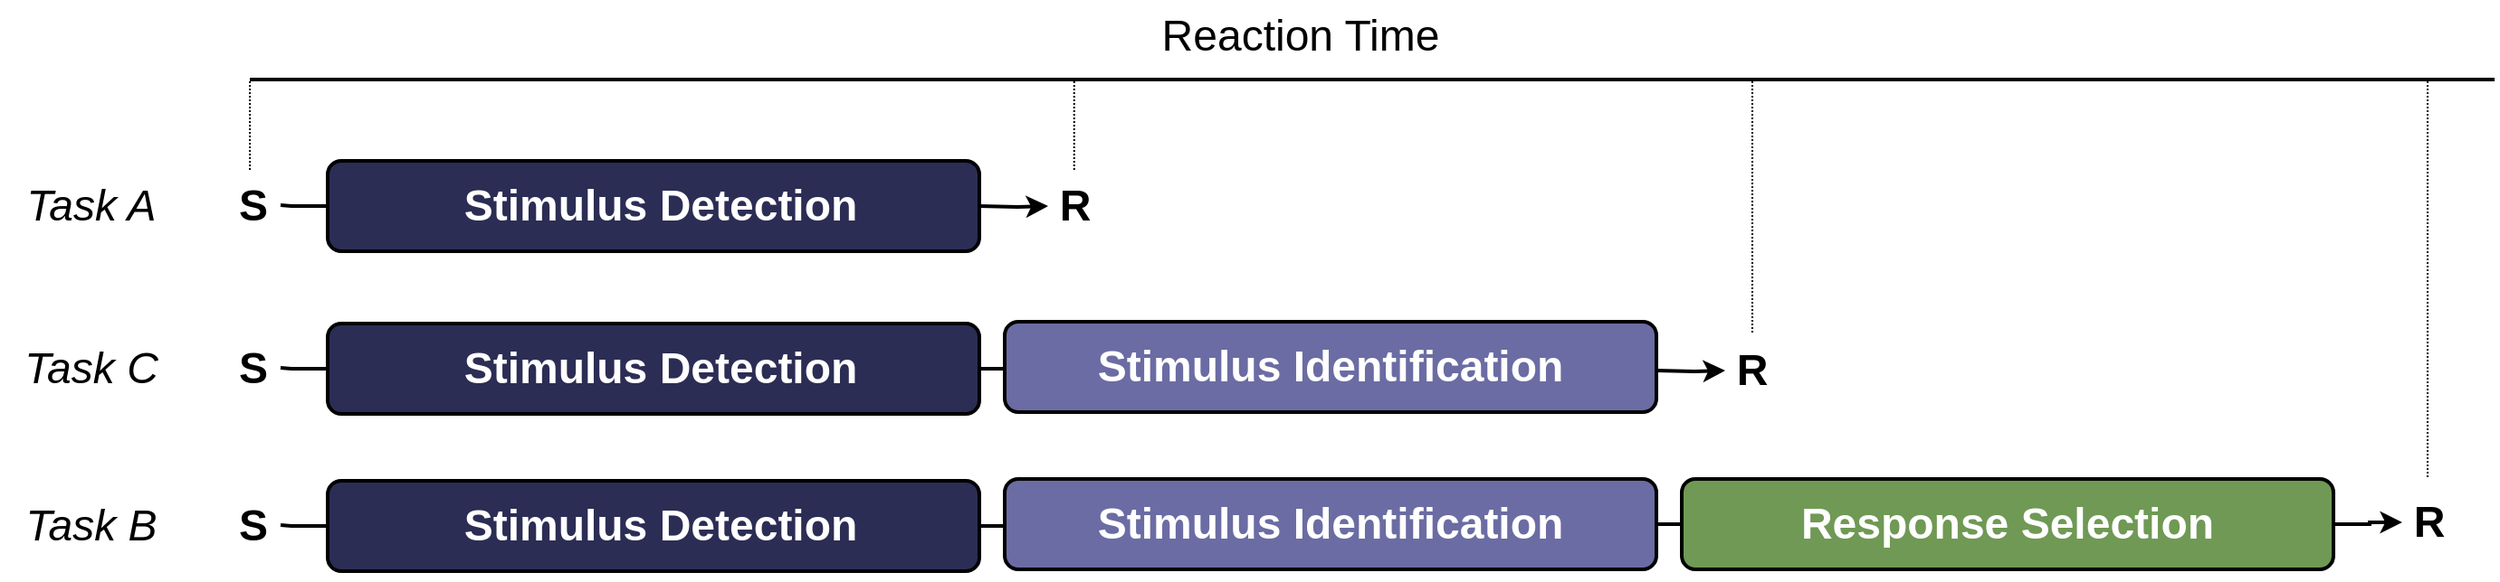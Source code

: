 <mxfile version="20.3.0" type="device"><diagram name="Page-1" id="12e1b939-464a-85fe-373e-61e167be1490"><mxGraphModel dx="2556" dy="1210" grid="1" gridSize="10" guides="1" tooltips="1" connect="1" arrows="1" fold="1" page="1" pageScale="1.5" pageWidth="1169" pageHeight="826" background="none" math="0" shadow="0"><root><mxCell id="0"/><mxCell id="1" parent="0"/><mxCell id="Ryi-tnCGXTq1vItbzyFN-3" style="edgeStyle=orthogonalEdgeStyle;rounded=0;orthogonalLoop=1;jettySize=auto;html=1;strokeColor=default;strokeWidth=2;endArrow=none;endFill=0;startArrow=none;startFill=0;" parent="1" source="60da8b9f42644d3a-31" target="Ryi-tnCGXTq1vItbzyFN-2" edge="1"><mxGeometry relative="1" as="geometry"/></mxCell><mxCell id="60da8b9f42644d3a-31" value="" style="whiteSpace=wrap;html=1;rounded=1;shadow=0;strokeWidth=2;fontSize=20;align=center;fillColor=#2c2d54;strokeColor=default;" parent="1" vertex="1"><mxGeometry x="396" y="205" width="360" height="50" as="geometry"/></mxCell><mxCell id="60da8b9f42644d3a-32" value="Stimulus Detection" style="text;html=1;strokeColor=none;fillColor=none;align=center;verticalAlign=middle;whiteSpace=wrap;rounded=0;shadow=0;fontSize=24;fontColor=#FFFFFF;fontStyle=1" parent="1" vertex="1"><mxGeometry x="440" y="200" width="280" height="60" as="geometry"/></mxCell><mxCell id="Ryi-tnCGXTq1vItbzyFN-2" value="&lt;font style=&quot;font-size: 24px;&quot;&gt;S&lt;/font&gt;" style="whiteSpace=wrap;html=1;rounded=1;shadow=0;strokeWidth=8;fontSize=24;align=center;fillColor=none;strokeColor=none;fontStyle=1" parent="1" vertex="1"><mxGeometry x="340" y="217" width="30" height="25" as="geometry"/></mxCell><mxCell id="Ryi-tnCGXTq1vItbzyFN-11" style="edgeStyle=orthogonalEdgeStyle;rounded=0;orthogonalLoop=1;jettySize=auto;html=1;exitX=1;exitY=0.5;exitDx=0;exitDy=0;strokeColor=default;strokeWidth=2;fontSize=24;fontColor=#FFFFFF;" parent="1" target="Ryi-tnCGXTq1vItbzyFN-10" edge="1"><mxGeometry relative="1" as="geometry"><mxPoint x="756" y="230" as="sourcePoint"/></mxGeometry></mxCell><mxCell id="Ryi-tnCGXTq1vItbzyFN-10" value="&lt;font style=&quot;font-size: 24px;&quot;&gt;&lt;b&gt;R&lt;/b&gt;&lt;/font&gt;" style="whiteSpace=wrap;html=1;rounded=1;shadow=0;strokeWidth=8;fontSize=20;align=center;fillColor=none;strokeColor=none;fontColor=#000000;" parent="1" vertex="1"><mxGeometry x="794" y="217" width="30" height="26" as="geometry"/></mxCell><mxCell id="Ryi-tnCGXTq1vItbzyFN-13" value="" style="edgeStyle=none;orthogonalLoop=1;jettySize=auto;html=1;rounded=0;strokeColor=default;strokeWidth=2;fontSize=24;fontColor=#000000;startArrow=none;startFill=0;endArrow=none;endFill=0;" parent="1" edge="1"><mxGeometry width="80" relative="1" as="geometry"><mxPoint x="353.0" y="160" as="sourcePoint"/><mxPoint x="1593" y="160" as="targetPoint"/><Array as="points"/></mxGeometry></mxCell><mxCell id="Ryi-tnCGXTq1vItbzyFN-15" value="" style="edgeStyle=none;orthogonalLoop=1;jettySize=auto;html=1;rounded=0;strokeColor=default;strokeWidth=1;fontSize=24;fontColor=#000000;startArrow=none;startFill=0;endArrow=none;endFill=0;dashed=1;dashPattern=1 1;" parent="1" edge="1"><mxGeometry width="80" relative="1" as="geometry"><mxPoint x="353" y="210" as="sourcePoint"/><mxPoint x="353" y="160" as="targetPoint"/><Array as="points"/></mxGeometry></mxCell><mxCell id="Ryi-tnCGXTq1vItbzyFN-17" value="" style="edgeStyle=none;orthogonalLoop=1;jettySize=auto;html=1;rounded=0;strokeColor=default;strokeWidth=1;fontSize=24;fontColor=#000000;startArrow=none;startFill=0;endArrow=none;endFill=0;dashed=1;dashPattern=1 1;" parent="1" edge="1"><mxGeometry width="80" relative="1" as="geometry"><mxPoint x="1556" y="380" as="sourcePoint"/><mxPoint x="1556" y="160" as="targetPoint"/><Array as="points"/></mxGeometry></mxCell><mxCell id="saJ-MCwnmT-avLjbO7Ul-1" value="&lt;font style=&quot;font-size: 24px;&quot;&gt;Reaction Time&lt;/font&gt;" style="text;html=1;resizable=0;autosize=1;align=center;verticalAlign=middle;points=[];fillColor=none;strokeColor=none;rounded=0;" parent="1" vertex="1"><mxGeometry x="843" y="116" width="180" height="40" as="geometry"/></mxCell><mxCell id="saJ-MCwnmT-avLjbO7Ul-2" value="&lt;i style=&quot;&quot;&gt;Task A&lt;/i&gt;" style="text;html=1;resizable=0;autosize=1;align=center;verticalAlign=middle;points=[];fillColor=none;strokeColor=none;rounded=0;fontSize=24;" parent="1" vertex="1"><mxGeometry x="215" y="210" width="100" height="40" as="geometry"/></mxCell><mxCell id="saJ-MCwnmT-avLjbO7Ul-3" style="edgeStyle=orthogonalEdgeStyle;rounded=0;orthogonalLoop=1;jettySize=auto;html=1;strokeColor=default;strokeWidth=2;endArrow=none;endFill=0;startArrow=none;startFill=0;" parent="1" source="saJ-MCwnmT-avLjbO7Ul-5" target="saJ-MCwnmT-avLjbO7Ul-7" edge="1"><mxGeometry relative="1" as="geometry"/></mxCell><mxCell id="saJ-MCwnmT-avLjbO7Ul-4" style="edgeStyle=orthogonalEdgeStyle;rounded=0;orthogonalLoop=1;jettySize=auto;html=1;exitX=1;exitY=0.5;exitDx=0;exitDy=0;strokeColor=default;strokeWidth=2;fontSize=24;endArrow=none;endFill=0;" parent="1" source="saJ-MCwnmT-avLjbO7Ul-5" target="saJ-MCwnmT-avLjbO7Ul-9" edge="1"><mxGeometry relative="1" as="geometry"/></mxCell><mxCell id="saJ-MCwnmT-avLjbO7Ul-5" value="" style="whiteSpace=wrap;html=1;rounded=1;shadow=0;strokeWidth=2;fontSize=20;align=center;fillColor=#2c2d54;strokeColor=default;" parent="1" vertex="1"><mxGeometry x="396" y="295" width="360" height="50" as="geometry"/></mxCell><mxCell id="saJ-MCwnmT-avLjbO7Ul-6" value="Stimulus Detection" style="text;html=1;strokeColor=none;fillColor=none;align=center;verticalAlign=middle;whiteSpace=wrap;rounded=0;shadow=0;fontSize=24;fontColor=#FFFFFF;fontStyle=1" parent="1" vertex="1"><mxGeometry x="440" y="290" width="280" height="60" as="geometry"/></mxCell><mxCell id="saJ-MCwnmT-avLjbO7Ul-7" value="&lt;font style=&quot;font-size: 24px;&quot;&gt;S&lt;/font&gt;" style="whiteSpace=wrap;html=1;rounded=1;shadow=0;strokeWidth=8;fontSize=24;align=center;fillColor=none;strokeColor=none;fontStyle=1" parent="1" vertex="1"><mxGeometry x="340" y="307" width="30" height="25" as="geometry"/></mxCell><mxCell id="saJ-MCwnmT-avLjbO7Ul-9" value="&lt;font style=&quot;font-size: 24px;&quot; color=&quot;#ffffff&quot;&gt;&lt;b&gt;Stimulus Identification&lt;/b&gt;&lt;/font&gt;" style="whiteSpace=wrap;html=1;rounded=1;shadow=0;strokeWidth=2;fontSize=20;align=center;fillColor=#6b6ca3;strokeColor=default;" parent="1" vertex="1"><mxGeometry x="770" y="294" width="360" height="50" as="geometry"/></mxCell><mxCell id="saJ-MCwnmT-avLjbO7Ul-10" style="edgeStyle=orthogonalEdgeStyle;rounded=0;orthogonalLoop=1;jettySize=auto;html=1;exitX=1;exitY=0.5;exitDx=0;exitDy=0;strokeColor=default;strokeWidth=2;fontSize=24;fontColor=#FFFFFF;" parent="1" target="saJ-MCwnmT-avLjbO7Ul-12" edge="1"><mxGeometry relative="1" as="geometry"><mxPoint x="1130" y="321" as="sourcePoint"/></mxGeometry></mxCell><mxCell id="saJ-MCwnmT-avLjbO7Ul-12" value="&lt;font style=&quot;font-size: 24px;&quot;&gt;&lt;b&gt;R&lt;/b&gt;&lt;/font&gt;" style="whiteSpace=wrap;html=1;rounded=1;shadow=0;strokeWidth=8;fontSize=20;align=center;fillColor=none;strokeColor=none;fontColor=#000000;" parent="1" vertex="1"><mxGeometry x="1168" y="308" width="30" height="26" as="geometry"/></mxCell><mxCell id="saJ-MCwnmT-avLjbO7Ul-13" value="&lt;i style=&quot;&quot;&gt;Task C&lt;/i&gt;" style="text;html=1;resizable=0;autosize=1;align=center;verticalAlign=middle;points=[];fillColor=none;strokeColor=none;rounded=0;fontSize=24;" parent="1" vertex="1"><mxGeometry x="215" y="300" width="100" height="40" as="geometry"/></mxCell><mxCell id="saJ-MCwnmT-avLjbO7Ul-14" style="edgeStyle=orthogonalEdgeStyle;rounded=0;orthogonalLoop=1;jettySize=auto;html=1;strokeColor=default;strokeWidth=2;endArrow=none;endFill=0;startArrow=none;startFill=0;" parent="1" source="saJ-MCwnmT-avLjbO7Ul-16" target="saJ-MCwnmT-avLjbO7Ul-18" edge="1"><mxGeometry relative="1" as="geometry"/></mxCell><mxCell id="saJ-MCwnmT-avLjbO7Ul-15" style="edgeStyle=orthogonalEdgeStyle;rounded=0;orthogonalLoop=1;jettySize=auto;html=1;exitX=1;exitY=0.5;exitDx=0;exitDy=0;strokeColor=default;strokeWidth=2;fontSize=24;endArrow=none;endFill=0;" parent="1" source="saJ-MCwnmT-avLjbO7Ul-16" target="saJ-MCwnmT-avLjbO7Ul-20" edge="1"><mxGeometry relative="1" as="geometry"/></mxCell><mxCell id="saJ-MCwnmT-avLjbO7Ul-16" value="" style="whiteSpace=wrap;html=1;rounded=1;shadow=0;strokeWidth=2;fontSize=20;align=center;fillColor=#2c2d54;strokeColor=default;" parent="1" vertex="1"><mxGeometry x="396" y="382" width="360" height="50" as="geometry"/></mxCell><mxCell id="saJ-MCwnmT-avLjbO7Ul-17" value="Stimulus Detection" style="text;html=1;strokeColor=none;fillColor=none;align=center;verticalAlign=middle;whiteSpace=wrap;rounded=0;shadow=0;fontSize=24;fontColor=#FFFFFF;fontStyle=1" parent="1" vertex="1"><mxGeometry x="440" y="377" width="280" height="60" as="geometry"/></mxCell><mxCell id="saJ-MCwnmT-avLjbO7Ul-18" value="&lt;font style=&quot;font-size: 24px;&quot;&gt;S&lt;/font&gt;" style="whiteSpace=wrap;html=1;rounded=1;shadow=0;strokeWidth=8;fontSize=24;align=center;fillColor=none;strokeColor=none;fontStyle=1" parent="1" vertex="1"><mxGeometry x="340" y="394" width="30" height="25" as="geometry"/></mxCell><mxCell id="saJ-MCwnmT-avLjbO7Ul-19" style="edgeStyle=orthogonalEdgeStyle;rounded=0;orthogonalLoop=1;jettySize=auto;html=1;exitX=1;exitY=0.5;exitDx=0;exitDy=0;strokeColor=default;strokeWidth=2;fontSize=24;fontColor=#FFFFFF;endArrow=none;endFill=0;" parent="1" source="saJ-MCwnmT-avLjbO7Ul-20" target="saJ-MCwnmT-avLjbO7Ul-22" edge="1"><mxGeometry relative="1" as="geometry"/></mxCell><mxCell id="saJ-MCwnmT-avLjbO7Ul-20" value="&lt;font style=&quot;font-size: 24px;&quot; color=&quot;#ffffff&quot;&gt;&lt;b&gt;Stimulus Identification&lt;/b&gt;&lt;/font&gt;" style="whiteSpace=wrap;html=1;rounded=1;shadow=0;strokeWidth=2;fontSize=20;align=center;fillColor=#6b6ca3;strokeColor=default;" parent="1" vertex="1"><mxGeometry x="770" y="381" width="360" height="50" as="geometry"/></mxCell><mxCell id="saJ-MCwnmT-avLjbO7Ul-21" style="edgeStyle=orthogonalEdgeStyle;rounded=0;orthogonalLoop=1;jettySize=auto;html=1;exitX=1;exitY=0.5;exitDx=0;exitDy=0;strokeColor=default;strokeWidth=2;fontSize=24;fontColor=#FFFFFF;" parent="1" source="saJ-MCwnmT-avLjbO7Ul-22" target="saJ-MCwnmT-avLjbO7Ul-23" edge="1"><mxGeometry relative="1" as="geometry"/></mxCell><mxCell id="saJ-MCwnmT-avLjbO7Ul-22" value="&lt;font style=&quot;font-size: 24px;&quot; color=&quot;#ffffff&quot;&gt;&lt;b&gt;Response Selection&lt;/b&gt;&lt;/font&gt;" style="whiteSpace=wrap;html=1;rounded=1;shadow=0;strokeWidth=2;fontSize=20;align=center;fillColor=#6f9954;strokeColor=default;fontColor=#FFFFFF;" parent="1" vertex="1"><mxGeometry x="1144" y="381" width="360" height="50" as="geometry"/></mxCell><mxCell id="saJ-MCwnmT-avLjbO7Ul-23" value="&lt;font style=&quot;font-size: 24px;&quot;&gt;&lt;b&gt;R&lt;/b&gt;&lt;/font&gt;" style="whiteSpace=wrap;html=1;rounded=1;shadow=0;strokeWidth=8;fontSize=20;align=center;fillColor=none;strokeColor=none;fontColor=#000000;" parent="1" vertex="1"><mxGeometry x="1542" y="392" width="30" height="26" as="geometry"/></mxCell><mxCell id="saJ-MCwnmT-avLjbO7Ul-24" value="&lt;i style=&quot;&quot;&gt;Task B&lt;br&gt;&lt;/i&gt;" style="text;html=1;resizable=0;autosize=1;align=center;verticalAlign=middle;points=[];fillColor=none;strokeColor=none;rounded=0;fontSize=24;" parent="1" vertex="1"><mxGeometry x="215" y="387" width="100" height="40" as="geometry"/></mxCell><mxCell id="saJ-MCwnmT-avLjbO7Ul-25" value="" style="edgeStyle=none;orthogonalLoop=1;jettySize=auto;html=1;rounded=0;strokeColor=default;strokeWidth=1;fontSize=24;fontColor=#000000;startArrow=none;startFill=0;endArrow=none;endFill=0;dashed=1;dashPattern=1 1;" parent="1" edge="1"><mxGeometry width="80" relative="1" as="geometry"><mxPoint x="808.38" y="210" as="sourcePoint"/><mxPoint x="808.38" y="160" as="targetPoint"/><Array as="points"/></mxGeometry></mxCell><mxCell id="saJ-MCwnmT-avLjbO7Ul-26" value="" style="edgeStyle=none;orthogonalLoop=1;jettySize=auto;html=1;rounded=0;strokeColor=default;strokeWidth=1;fontSize=24;fontColor=#000000;startArrow=none;startFill=0;endArrow=none;endFill=0;dashed=1;dashPattern=1 1;" parent="1" edge="1"><mxGeometry width="80" relative="1" as="geometry"><mxPoint x="1183" y="300" as="sourcePoint"/><mxPoint x="1183" y="160" as="targetPoint"/><Array as="points"/></mxGeometry></mxCell></root></mxGraphModel></diagram></mxfile>